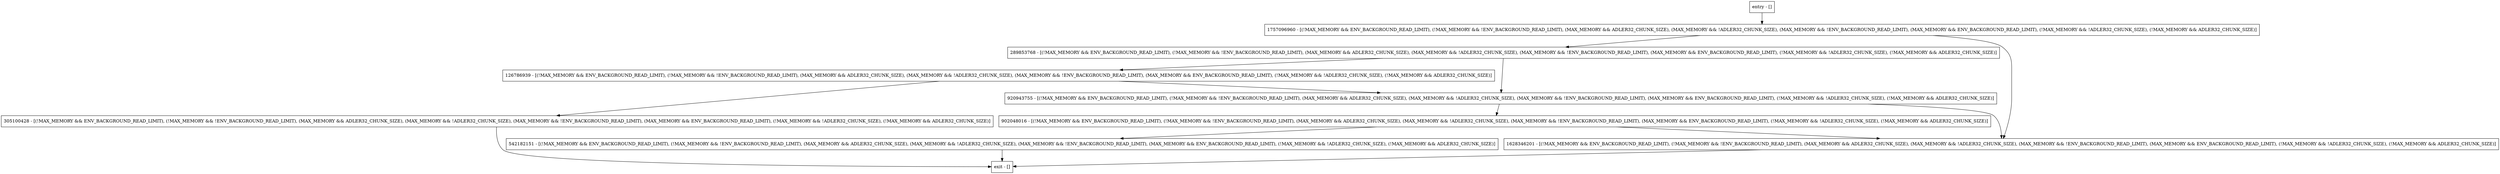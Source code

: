 digraph validate {
node [shape=record];
902048016 [label="902048016 - [(!MAX_MEMORY && ENV_BACKGROUND_READ_LIMIT), (!MAX_MEMORY && !ENV_BACKGROUND_READ_LIMIT), (MAX_MEMORY && ADLER32_CHUNK_SIZE), (MAX_MEMORY && !ADLER32_CHUNK_SIZE), (MAX_MEMORY && !ENV_BACKGROUND_READ_LIMIT), (MAX_MEMORY && ENV_BACKGROUND_READ_LIMIT), (!MAX_MEMORY && !ADLER32_CHUNK_SIZE), (!MAX_MEMORY && ADLER32_CHUNK_SIZE)]"];
entry [label="entry - []"];
exit [label="exit - []"];
1757096960 [label="1757096960 - [(!MAX_MEMORY && ENV_BACKGROUND_READ_LIMIT), (!MAX_MEMORY && !ENV_BACKGROUND_READ_LIMIT), (MAX_MEMORY && ADLER32_CHUNK_SIZE), (MAX_MEMORY && !ADLER32_CHUNK_SIZE), (MAX_MEMORY && !ENV_BACKGROUND_READ_LIMIT), (MAX_MEMORY && ENV_BACKGROUND_READ_LIMIT), (!MAX_MEMORY && !ADLER32_CHUNK_SIZE), (!MAX_MEMORY && ADLER32_CHUNK_SIZE)]"];
289853768 [label="289853768 - [(!MAX_MEMORY && ENV_BACKGROUND_READ_LIMIT), (!MAX_MEMORY && !ENV_BACKGROUND_READ_LIMIT), (MAX_MEMORY && ADLER32_CHUNK_SIZE), (MAX_MEMORY && !ADLER32_CHUNK_SIZE), (MAX_MEMORY && !ENV_BACKGROUND_READ_LIMIT), (MAX_MEMORY && ENV_BACKGROUND_READ_LIMIT), (!MAX_MEMORY && !ADLER32_CHUNK_SIZE), (!MAX_MEMORY && ADLER32_CHUNK_SIZE)]"];
126786939 [label="126786939 - [(!MAX_MEMORY && ENV_BACKGROUND_READ_LIMIT), (!MAX_MEMORY && !ENV_BACKGROUND_READ_LIMIT), (MAX_MEMORY && ADLER32_CHUNK_SIZE), (MAX_MEMORY && !ADLER32_CHUNK_SIZE), (MAX_MEMORY && !ENV_BACKGROUND_READ_LIMIT), (MAX_MEMORY && ENV_BACKGROUND_READ_LIMIT), (!MAX_MEMORY && !ADLER32_CHUNK_SIZE), (!MAX_MEMORY && ADLER32_CHUNK_SIZE)]"];
1628346201 [label="1628346201 - [(!MAX_MEMORY && ENV_BACKGROUND_READ_LIMIT), (!MAX_MEMORY && !ENV_BACKGROUND_READ_LIMIT), (MAX_MEMORY && ADLER32_CHUNK_SIZE), (MAX_MEMORY && !ADLER32_CHUNK_SIZE), (MAX_MEMORY && !ENV_BACKGROUND_READ_LIMIT), (MAX_MEMORY && ENV_BACKGROUND_READ_LIMIT), (!MAX_MEMORY && !ADLER32_CHUNK_SIZE), (!MAX_MEMORY && ADLER32_CHUNK_SIZE)]"];
305100428 [label="305100428 - [(!MAX_MEMORY && ENV_BACKGROUND_READ_LIMIT), (!MAX_MEMORY && !ENV_BACKGROUND_READ_LIMIT), (MAX_MEMORY && ADLER32_CHUNK_SIZE), (MAX_MEMORY && !ADLER32_CHUNK_SIZE), (MAX_MEMORY && !ENV_BACKGROUND_READ_LIMIT), (MAX_MEMORY && ENV_BACKGROUND_READ_LIMIT), (!MAX_MEMORY && !ADLER32_CHUNK_SIZE), (!MAX_MEMORY && ADLER32_CHUNK_SIZE)]"];
542182151 [label="542182151 - [(!MAX_MEMORY && ENV_BACKGROUND_READ_LIMIT), (!MAX_MEMORY && !ENV_BACKGROUND_READ_LIMIT), (MAX_MEMORY && ADLER32_CHUNK_SIZE), (MAX_MEMORY && !ADLER32_CHUNK_SIZE), (MAX_MEMORY && !ENV_BACKGROUND_READ_LIMIT), (MAX_MEMORY && ENV_BACKGROUND_READ_LIMIT), (!MAX_MEMORY && !ADLER32_CHUNK_SIZE), (!MAX_MEMORY && ADLER32_CHUNK_SIZE)]"];
920943755 [label="920943755 - [(!MAX_MEMORY && ENV_BACKGROUND_READ_LIMIT), (!MAX_MEMORY && !ENV_BACKGROUND_READ_LIMIT), (MAX_MEMORY && ADLER32_CHUNK_SIZE), (MAX_MEMORY && !ADLER32_CHUNK_SIZE), (MAX_MEMORY && !ENV_BACKGROUND_READ_LIMIT), (MAX_MEMORY && ENV_BACKGROUND_READ_LIMIT), (!MAX_MEMORY && !ADLER32_CHUNK_SIZE), (!MAX_MEMORY && ADLER32_CHUNK_SIZE)]"];
entry;
exit;
902048016 -> 1628346201;
902048016 -> 542182151;
entry -> 1757096960;
1757096960 -> 289853768;
1757096960 -> 1628346201;
289853768 -> 126786939;
289853768 -> 920943755;
126786939 -> 305100428;
126786939 -> 920943755;
1628346201 -> exit;
305100428 -> exit;
542182151 -> exit;
920943755 -> 902048016;
920943755 -> 1628346201;
}
